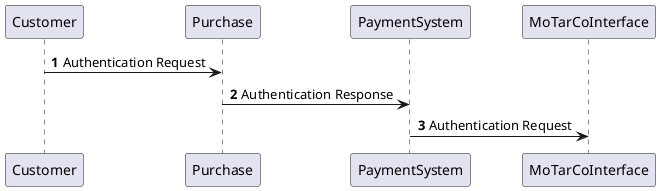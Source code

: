 @startuml
'https://plantuml.com/sequence-diagram

autonumber

Customer-> Purchase: Authentication Request
Purchase-> PaymentSystem: Authentication Response

PaymentSystem-> MoTarCoInterface: Authentication Request
@enduml

#testtest